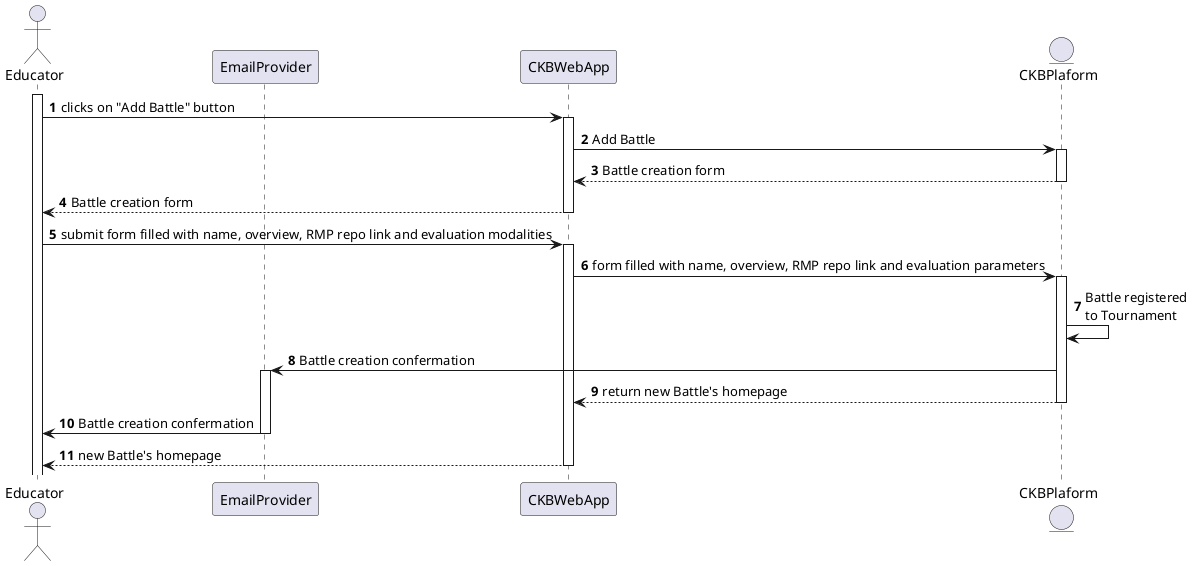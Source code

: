 @startuml

autonumber

actor Educator
participant EmailProvider as Email
participant CKBWebApp as App
entity CKBPlaform as Platform

activate Educator
Educator -> App: clicks on "Add Battle" button
activate App
App -> Platform: Add Battle
activate Platform
Platform --> App: Battle creation form
deactivate Platform
App --> Educator: Battle creation form
deactivate App
Educator -> App: submit form filled with name, overview, RMP repo link and evaluation modalities
activate App
App -> Platform: form filled with name, overview, RMP repo link and evaluation parameters
activate Platform
Platform -> Platform: Battle registered \nto Tournament
Platform -> Email: Battle creation confermation
activate Email
Platform --> App: return new Battle's homepage
deactivate Platform
Email -> Educator: Battle creation confermation
deactivate Email
App --> Educator: new Battle's homepage
deactivate App

@enduml